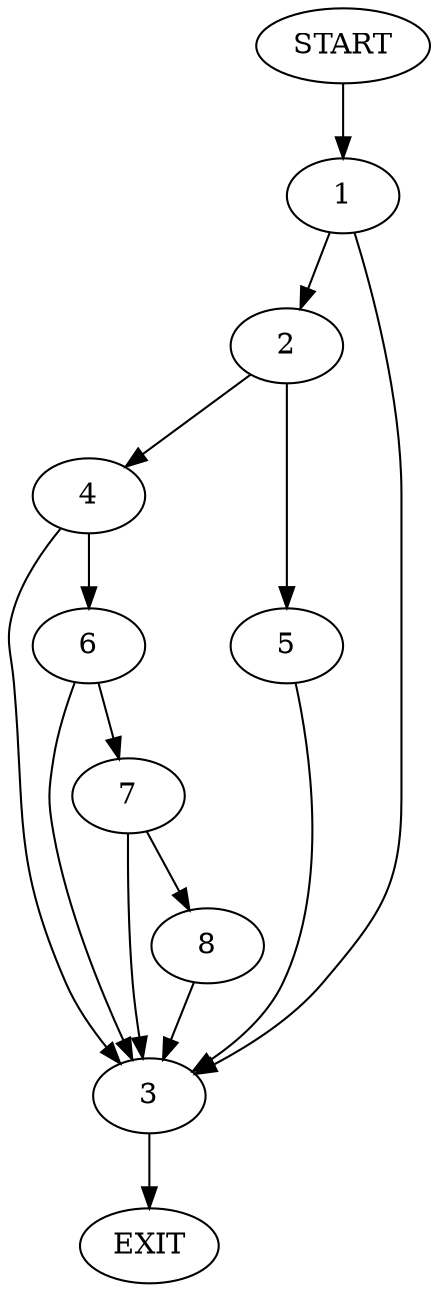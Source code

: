 digraph {
0 [label="START"]
9 [label="EXIT"]
0 -> 1
1 -> 2
1 -> 3
3 -> 9
2 -> 4
2 -> 5
4 -> 6
4 -> 3
5 -> 3
6 -> 7
6 -> 3
7 -> 8
7 -> 3
8 -> 3
}
